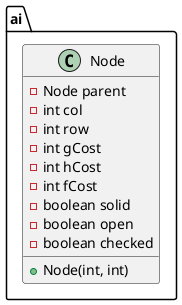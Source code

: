 @startuml node

package ai {
  class Node {
    - Node parent
    - int col
    - int row
    - int gCost
    - int hCost
    - int fCost
    - boolean solid
    - boolean open
    - boolean checked

    + Node(int, int)
  }
}

@enduml
